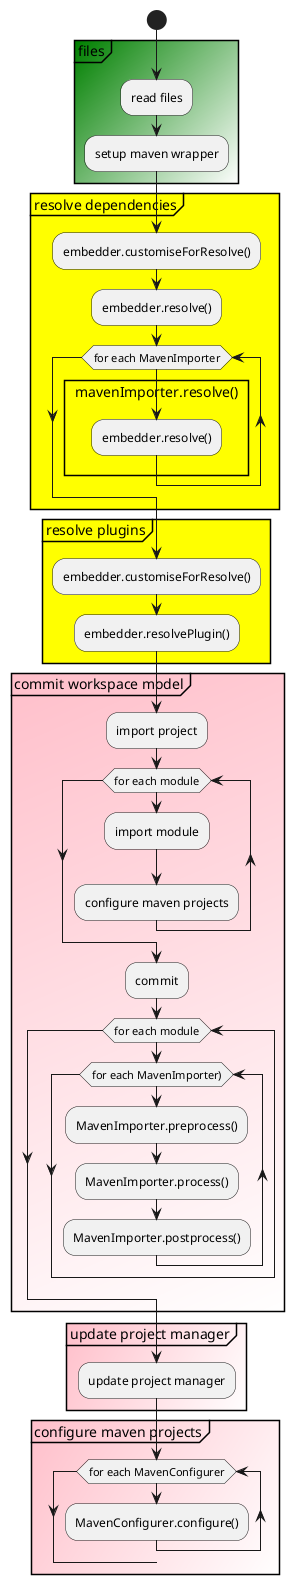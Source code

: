 @startuml
start
partition #green/white files {

  :read files;
  :setup maven wrapper;

}

partition #yellow "resolve dependencies" {
 :embedder.customiseForResolve();
 :embedder.resolve();

  while (for each MavenImporter)
    rectangle mavenImporter.resolve() {
      :embedder.resolve();
    }
  endwhile

}


partition #yellow "resolve plugins" {
 :embedder.customiseForResolve();
 :embedder.resolvePlugin();

}

partition #pink/white "commit workspace model" {
 :import project;

  while (for each module)
    :import module;
    :configure maven projects;
   endwhile

 :commit;

  while (for each module)
    while (for each MavenImporter))
     :MavenImporter.preprocess();
     :MavenImporter.process();
     :MavenImporter.postprocess();
    endwhile
  endwhile

}

partition #pink/white "update project manager" {
   :update project manager;
}

partition #pink/white "configure maven projects" {
 while (for each MavenConfigurer)
    :MavenConfigurer.configure();
  endwhile
}

@enduml
